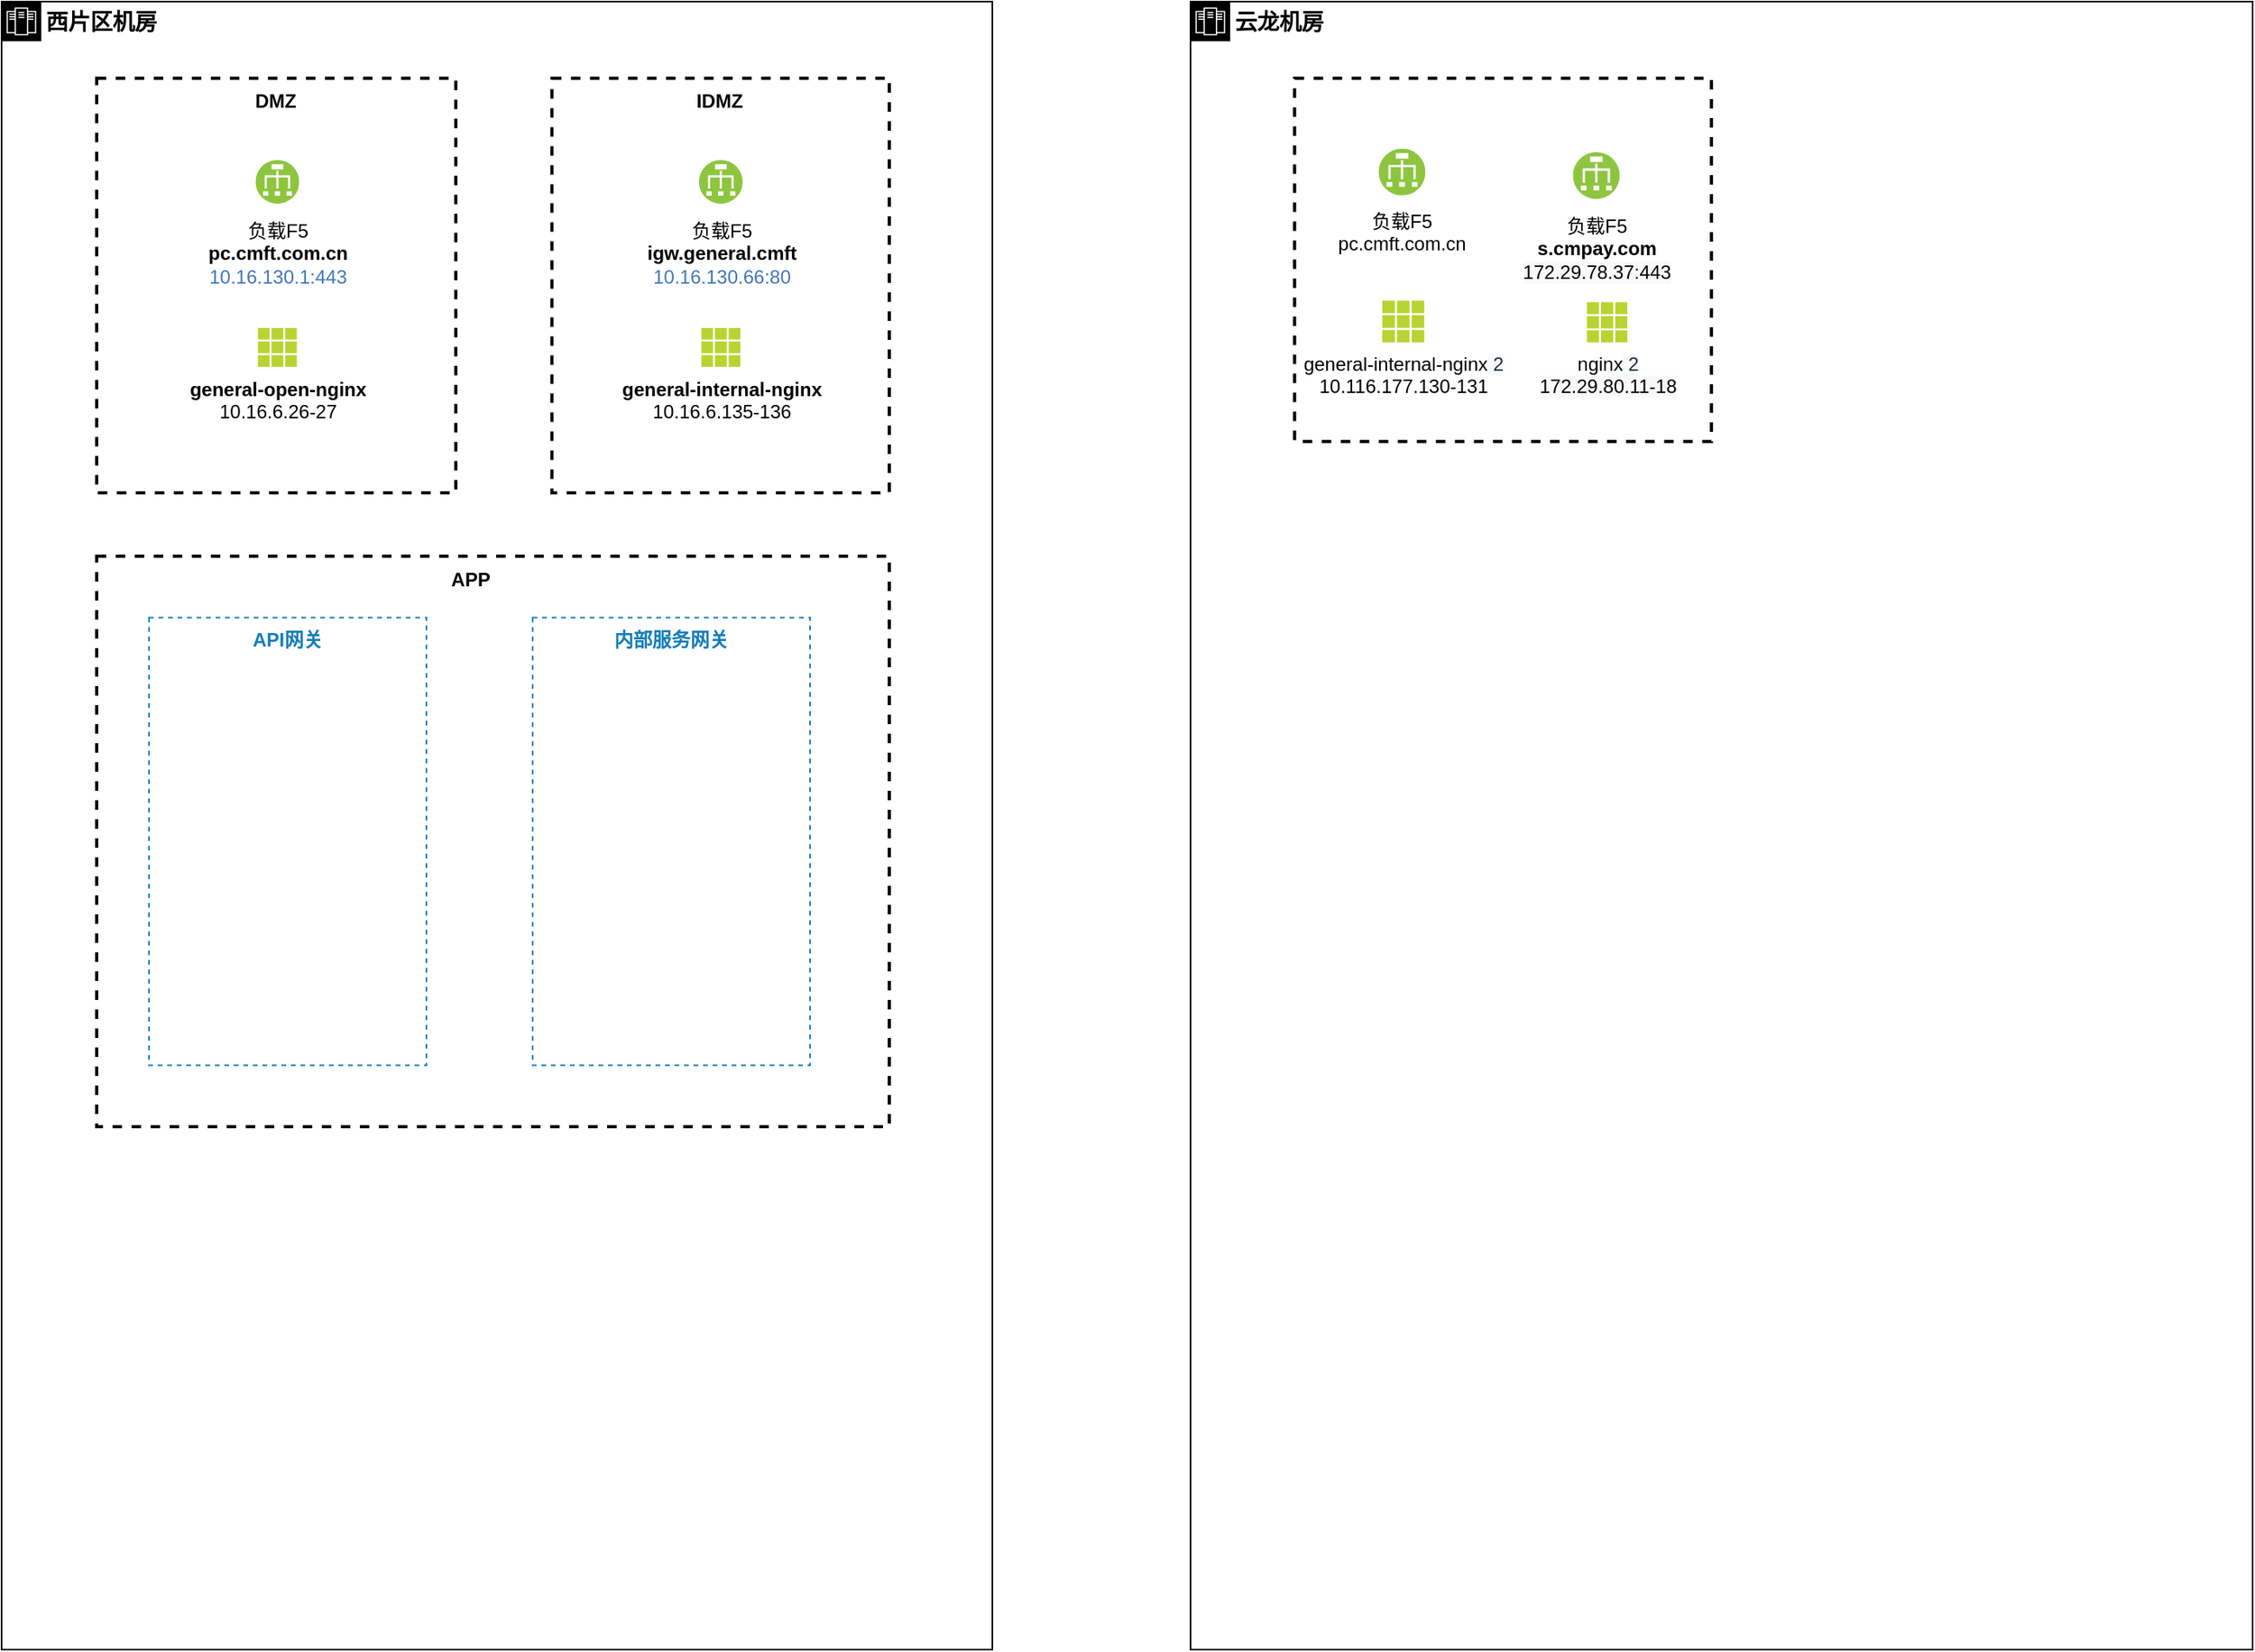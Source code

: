 <mxfile version="21.0.2" type="github">
  <diagram name="第 1 页" id="He39Cw0mRwXLMU8mr1HO">
    <mxGraphModel dx="124" dy="566" grid="1" gridSize="10" guides="1" tooltips="1" connect="1" arrows="1" fold="1" page="1" pageScale="1" pageWidth="827" pageHeight="1169" math="0" shadow="0">
      <root>
        <mxCell id="0" />
        <mxCell id="1" parent="0" />
        <mxCell id="12QfZj_Pv1xLxBVcL5fY-5" value="&lt;b&gt;西片区机房&lt;/b&gt;" style="shape=mxgraph.ibm.box;prType=zone;fontStyle=0;verticalAlign=top;align=left;spacingLeft=32;spacingTop=4;rounded=0;whiteSpace=wrap;html=1;strokeWidth=1;dashed=0;container=1;spacing=-4;collapsible=0;fontSize=14;" vertex="1" parent="1">
          <mxGeometry x="945" y="40" width="625" height="1040" as="geometry" />
        </mxCell>
        <mxCell id="12QfZj_Pv1xLxBVcL5fY-6" value="" style="fillColor=none;strokeColor=#000000;dashed=1;verticalAlign=top;fontStyle=1;fontColor=#000000;strokeWidth=2;" vertex="1" parent="12QfZj_Pv1xLxBVcL5fY-5">
          <mxGeometry x="60" y="48.39" width="226.54" height="261.61" as="geometry" />
        </mxCell>
        <mxCell id="12QfZj_Pv1xLxBVcL5fY-1" value="&lt;font color=&quot;#000000&quot;&gt;负载F5&lt;br&gt;&lt;/font&gt;&lt;b style=&quot;color: rgb(0, 0, 0);&quot;&gt;pc.cmft.com.cn&lt;/b&gt;&lt;br style=&quot;color: rgb(0, 0, 0);&quot;&gt;10.16.130.1:443&lt;font color=&quot;#000000&quot;&gt;&lt;br&gt;&lt;/font&gt;" style="aspect=fixed;perimeter=ellipsePerimeter;html=1;align=center;shadow=0;dashed=0;fontColor=#4277BB;labelBackgroundColor=#ffffff;fontSize=12;spacingTop=3;image;image=img/lib/ibm/vpc/LoadBalancer.svg;strokeColor=#3399FF;strokeWidth=2;" vertex="1" parent="12QfZj_Pv1xLxBVcL5fY-5">
          <mxGeometry x="160.209" y="100.0" width="27.579" height="27.579" as="geometry" />
        </mxCell>
        <mxCell id="12QfZj_Pv1xLxBVcL5fY-2" value="&lt;b&gt;general-open-nginx&lt;/b&gt;&lt;br&gt;10.16.6.26-27" style="aspect=fixed;html=1;points=[];align=center;image;fontSize=12;image=img/lib/mscae/Grid3x3.svg;dashed=1;strokeColor=#3399FF;strokeWidth=2;" vertex="1" parent="12QfZj_Pv1xLxBVcL5fY-5">
          <mxGeometry x="161.632" y="205.824" width="24.732" height="24.732" as="geometry" />
        </mxCell>
        <mxCell id="12QfZj_Pv1xLxBVcL5fY-15" value="&lt;b&gt;DMZ&lt;/b&gt;" style="text;html=1;strokeColor=none;fillColor=none;align=center;verticalAlign=middle;whiteSpace=wrap;rounded=0;" vertex="1" parent="12QfZj_Pv1xLxBVcL5fY-5">
          <mxGeometry x="145.289" y="48.39" width="55.97" height="30" as="geometry" />
        </mxCell>
        <mxCell id="12QfZj_Pv1xLxBVcL5fY-16" value="" style="fillColor=none;strokeColor=#000000;dashed=1;verticalAlign=top;fontStyle=1;fontColor=#000000;strokeWidth=2;" vertex="1" parent="12QfZj_Pv1xLxBVcL5fY-5">
          <mxGeometry x="347.17" y="48.39" width="212.83" height="261.61" as="geometry" />
        </mxCell>
        <mxCell id="12QfZj_Pv1xLxBVcL5fY-17" value="&lt;font color=&quot;#000000&quot;&gt;负载F5&lt;br&gt;&lt;/font&gt;&lt;font color=&quot;#000000&quot;&gt;&lt;b&gt;igw.general.cmft&lt;/b&gt;&lt;br&gt;&lt;/font&gt;10.16.130.66:80&lt;font color=&quot;#000000&quot;&gt;&lt;br&gt;&lt;/font&gt;" style="aspect=fixed;perimeter=ellipsePerimeter;html=1;align=center;shadow=0;dashed=0;fontColor=#4277BB;labelBackgroundColor=#ffffff;fontSize=12;spacingTop=3;image;image=img/lib/ibm/vpc/LoadBalancer.svg;strokeColor=#3399FF;strokeWidth=2;" vertex="1" parent="12QfZj_Pv1xLxBVcL5fY-5">
          <mxGeometry x="439.921" y="100.0" width="27.579" height="27.579" as="geometry" />
        </mxCell>
        <mxCell id="12QfZj_Pv1xLxBVcL5fY-18" value="&lt;b&gt;general-internal-nginx&lt;/b&gt;&lt;br&gt;10.16.6.135-136" style="aspect=fixed;html=1;points=[];align=center;image;fontSize=12;image=img/lib/mscae/Grid3x3.svg;dashed=1;strokeColor=#3399FF;strokeWidth=2;" vertex="1" parent="12QfZj_Pv1xLxBVcL5fY-5">
          <mxGeometry x="441.344" y="205.824" width="24.732" height="24.732" as="geometry" />
        </mxCell>
        <mxCell id="12QfZj_Pv1xLxBVcL5fY-19" value="&lt;b&gt;IDMZ&lt;/b&gt;" style="text;html=1;strokeColor=none;fillColor=none;align=center;verticalAlign=middle;whiteSpace=wrap;rounded=0;" vertex="1" parent="12QfZj_Pv1xLxBVcL5fY-5">
          <mxGeometry x="425.0" y="48.39" width="55.97" height="30" as="geometry" />
        </mxCell>
        <mxCell id="12QfZj_Pv1xLxBVcL5fY-22" value="" style="fillColor=none;strokeColor=#000000;dashed=1;verticalAlign=top;fontStyle=1;fontColor=#000000;strokeWidth=2;" vertex="1" parent="12QfZj_Pv1xLxBVcL5fY-5">
          <mxGeometry x="60" y="350" width="500" height="360" as="geometry" />
        </mxCell>
        <mxCell id="12QfZj_Pv1xLxBVcL5fY-23" value="&lt;b&gt;APP&lt;/b&gt;" style="text;html=1;strokeColor=none;fillColor=none;align=center;verticalAlign=middle;whiteSpace=wrap;rounded=0;" vertex="1" parent="12QfZj_Pv1xLxBVcL5fY-5">
          <mxGeometry x="268.0" y="350" width="55.97" height="30" as="geometry" />
        </mxCell>
        <mxCell id="12QfZj_Pv1xLxBVcL5fY-24" value="内部服务网关" style="fillColor=none;strokeColor=#147EBA;dashed=1;verticalAlign=top;fontStyle=1;fontColor=#147EBA;" vertex="1" parent="12QfZj_Pv1xLxBVcL5fY-5">
          <mxGeometry x="335" y="388.75" width="175" height="282.5" as="geometry" />
        </mxCell>
        <mxCell id="12QfZj_Pv1xLxBVcL5fY-25" style="edgeStyle=orthogonalEdgeStyle;rounded=0;orthogonalLoop=1;jettySize=auto;html=1;exitX=0.5;exitY=1;exitDx=0;exitDy=0;" edge="1" parent="12QfZj_Pv1xLxBVcL5fY-5" source="12QfZj_Pv1xLxBVcL5fY-24" target="12QfZj_Pv1xLxBVcL5fY-24">
          <mxGeometry relative="1" as="geometry" />
        </mxCell>
        <mxCell id="12QfZj_Pv1xLxBVcL5fY-27" value="API网关" style="fillColor=none;strokeColor=#147EBA;dashed=1;verticalAlign=top;fontStyle=1;fontColor=#147EBA;" vertex="1" parent="12QfZj_Pv1xLxBVcL5fY-5">
          <mxGeometry x="93" y="388.75" width="175" height="282.5" as="geometry" />
        </mxCell>
        <mxCell id="12QfZj_Pv1xLxBVcL5fY-9" value="&lt;b&gt;云龙机房&lt;/b&gt;" style="shape=mxgraph.ibm.box;prType=zone;fontStyle=0;verticalAlign=top;align=left;spacingLeft=32;spacingTop=4;rounded=0;whiteSpace=wrap;html=1;strokeWidth=1;dashed=0;container=1;spacing=-4;collapsible=0;fontSize=14;" vertex="1" parent="1">
          <mxGeometry x="1695" y="40" width="670" height="1040" as="geometry" />
        </mxCell>
        <mxCell id="12QfZj_Pv1xLxBVcL5fY-10" value="" style="fillColor=none;strokeColor=#000000;dashed=1;verticalAlign=top;fontStyle=1;fontColor=#000000;strokeWidth=2;" vertex="1" parent="12QfZj_Pv1xLxBVcL5fY-9">
          <mxGeometry x="65.658" y="48.391" width="262.952" height="229.226" as="geometry" />
        </mxCell>
        <mxCell id="12QfZj_Pv1xLxBVcL5fY-11" value="&lt;font color=&quot;#000000&quot;&gt;负载F5&lt;br&gt;&lt;b&gt;s.cmpay.com&lt;br&gt;&lt;/b&gt;&lt;/font&gt;&lt;span style=&quot;color: rgb(0 , 0 , 0) ; background-color: rgb(248 , 249 , 250)&quot;&gt;172.29.78.37:443&lt;/span&gt;&lt;font color=&quot;#000000&quot;&gt;&lt;br&gt;&lt;br&gt;&lt;/font&gt;" style="aspect=fixed;perimeter=ellipsePerimeter;html=1;align=center;shadow=0;dashed=0;fontColor=#4277BB;labelBackgroundColor=#ffffff;fontSize=12;spacingTop=3;image;image=img/lib/ibm/vpc/LoadBalancer.svg;strokeColor=#3399FF;strokeWidth=2;" vertex="1" parent="12QfZj_Pv1xLxBVcL5fY-9">
          <mxGeometry x="241.2" y="94.991" width="29.565" height="29.565" as="geometry" />
        </mxCell>
        <mxCell id="12QfZj_Pv1xLxBVcL5fY-12" value="nginx&lt;font color=&quot;#232f3e&quot;&gt;&lt;span style=&quot;background-color: rgb(248 , 249 , 250)&quot;&gt;&amp;nbsp;2&lt;/span&gt;&lt;/font&gt;&lt;span style=&quot;background-color: rgb(248 , 249 , 250)&quot;&gt;&lt;br&gt;&lt;/span&gt;&lt;span style=&quot;background-color: rgb(248 , 249 , 250)&quot;&gt;172.29.80.11-18&lt;/span&gt;" style="aspect=fixed;html=1;points=[];align=center;image;fontSize=12;image=img/lib/mscae/Grid3x3.svg;dashed=1;strokeColor=#3399FF;strokeWidth=2;" vertex="1" parent="12QfZj_Pv1xLxBVcL5fY-9">
          <mxGeometry x="250.044" y="189.566" width="25.582" height="25.582" as="geometry" />
        </mxCell>
        <mxCell id="12QfZj_Pv1xLxBVcL5fY-13" value="&lt;font color=&quot;#000000&quot;&gt;负载F5&lt;br&gt;&lt;/font&gt;&lt;font color=&quot;#000000&quot;&gt;pc.cmft.com.cn&lt;br&gt;&lt;br&gt;&lt;/font&gt;" style="aspect=fixed;perimeter=ellipsePerimeter;html=1;align=center;shadow=0;dashed=0;fontColor=#4277BB;labelBackgroundColor=#ffffff;fontSize=12;spacingTop=3;image;image=img/lib/ibm/vpc/LoadBalancer.svg;strokeColor=#3399FF;strokeWidth=2;" vertex="1" parent="12QfZj_Pv1xLxBVcL5fY-9">
          <mxGeometry x="118.665" y="92.81" width="29.565" height="29.565" as="geometry" />
        </mxCell>
        <mxCell id="12QfZj_Pv1xLxBVcL5fY-14" value="general-internal-nginx&lt;font color=&quot;#232f3e&quot;&gt;&lt;span style=&quot;background-color: rgb(248 , 249 , 250)&quot;&gt;&amp;nbsp;2&lt;/span&gt;&lt;/font&gt;&lt;br&gt;10.116.177.130-131" style="aspect=fixed;html=1;points=[];align=center;image;fontSize=12;image=img/lib/mscae/Grid3x3.svg;dashed=1;strokeColor=#3399FF;strokeWidth=2;" vertex="1" parent="12QfZj_Pv1xLxBVcL5fY-9">
          <mxGeometry x="120.97" y="188.634" width="26.512" height="26.512" as="geometry" />
        </mxCell>
      </root>
    </mxGraphModel>
  </diagram>
</mxfile>
